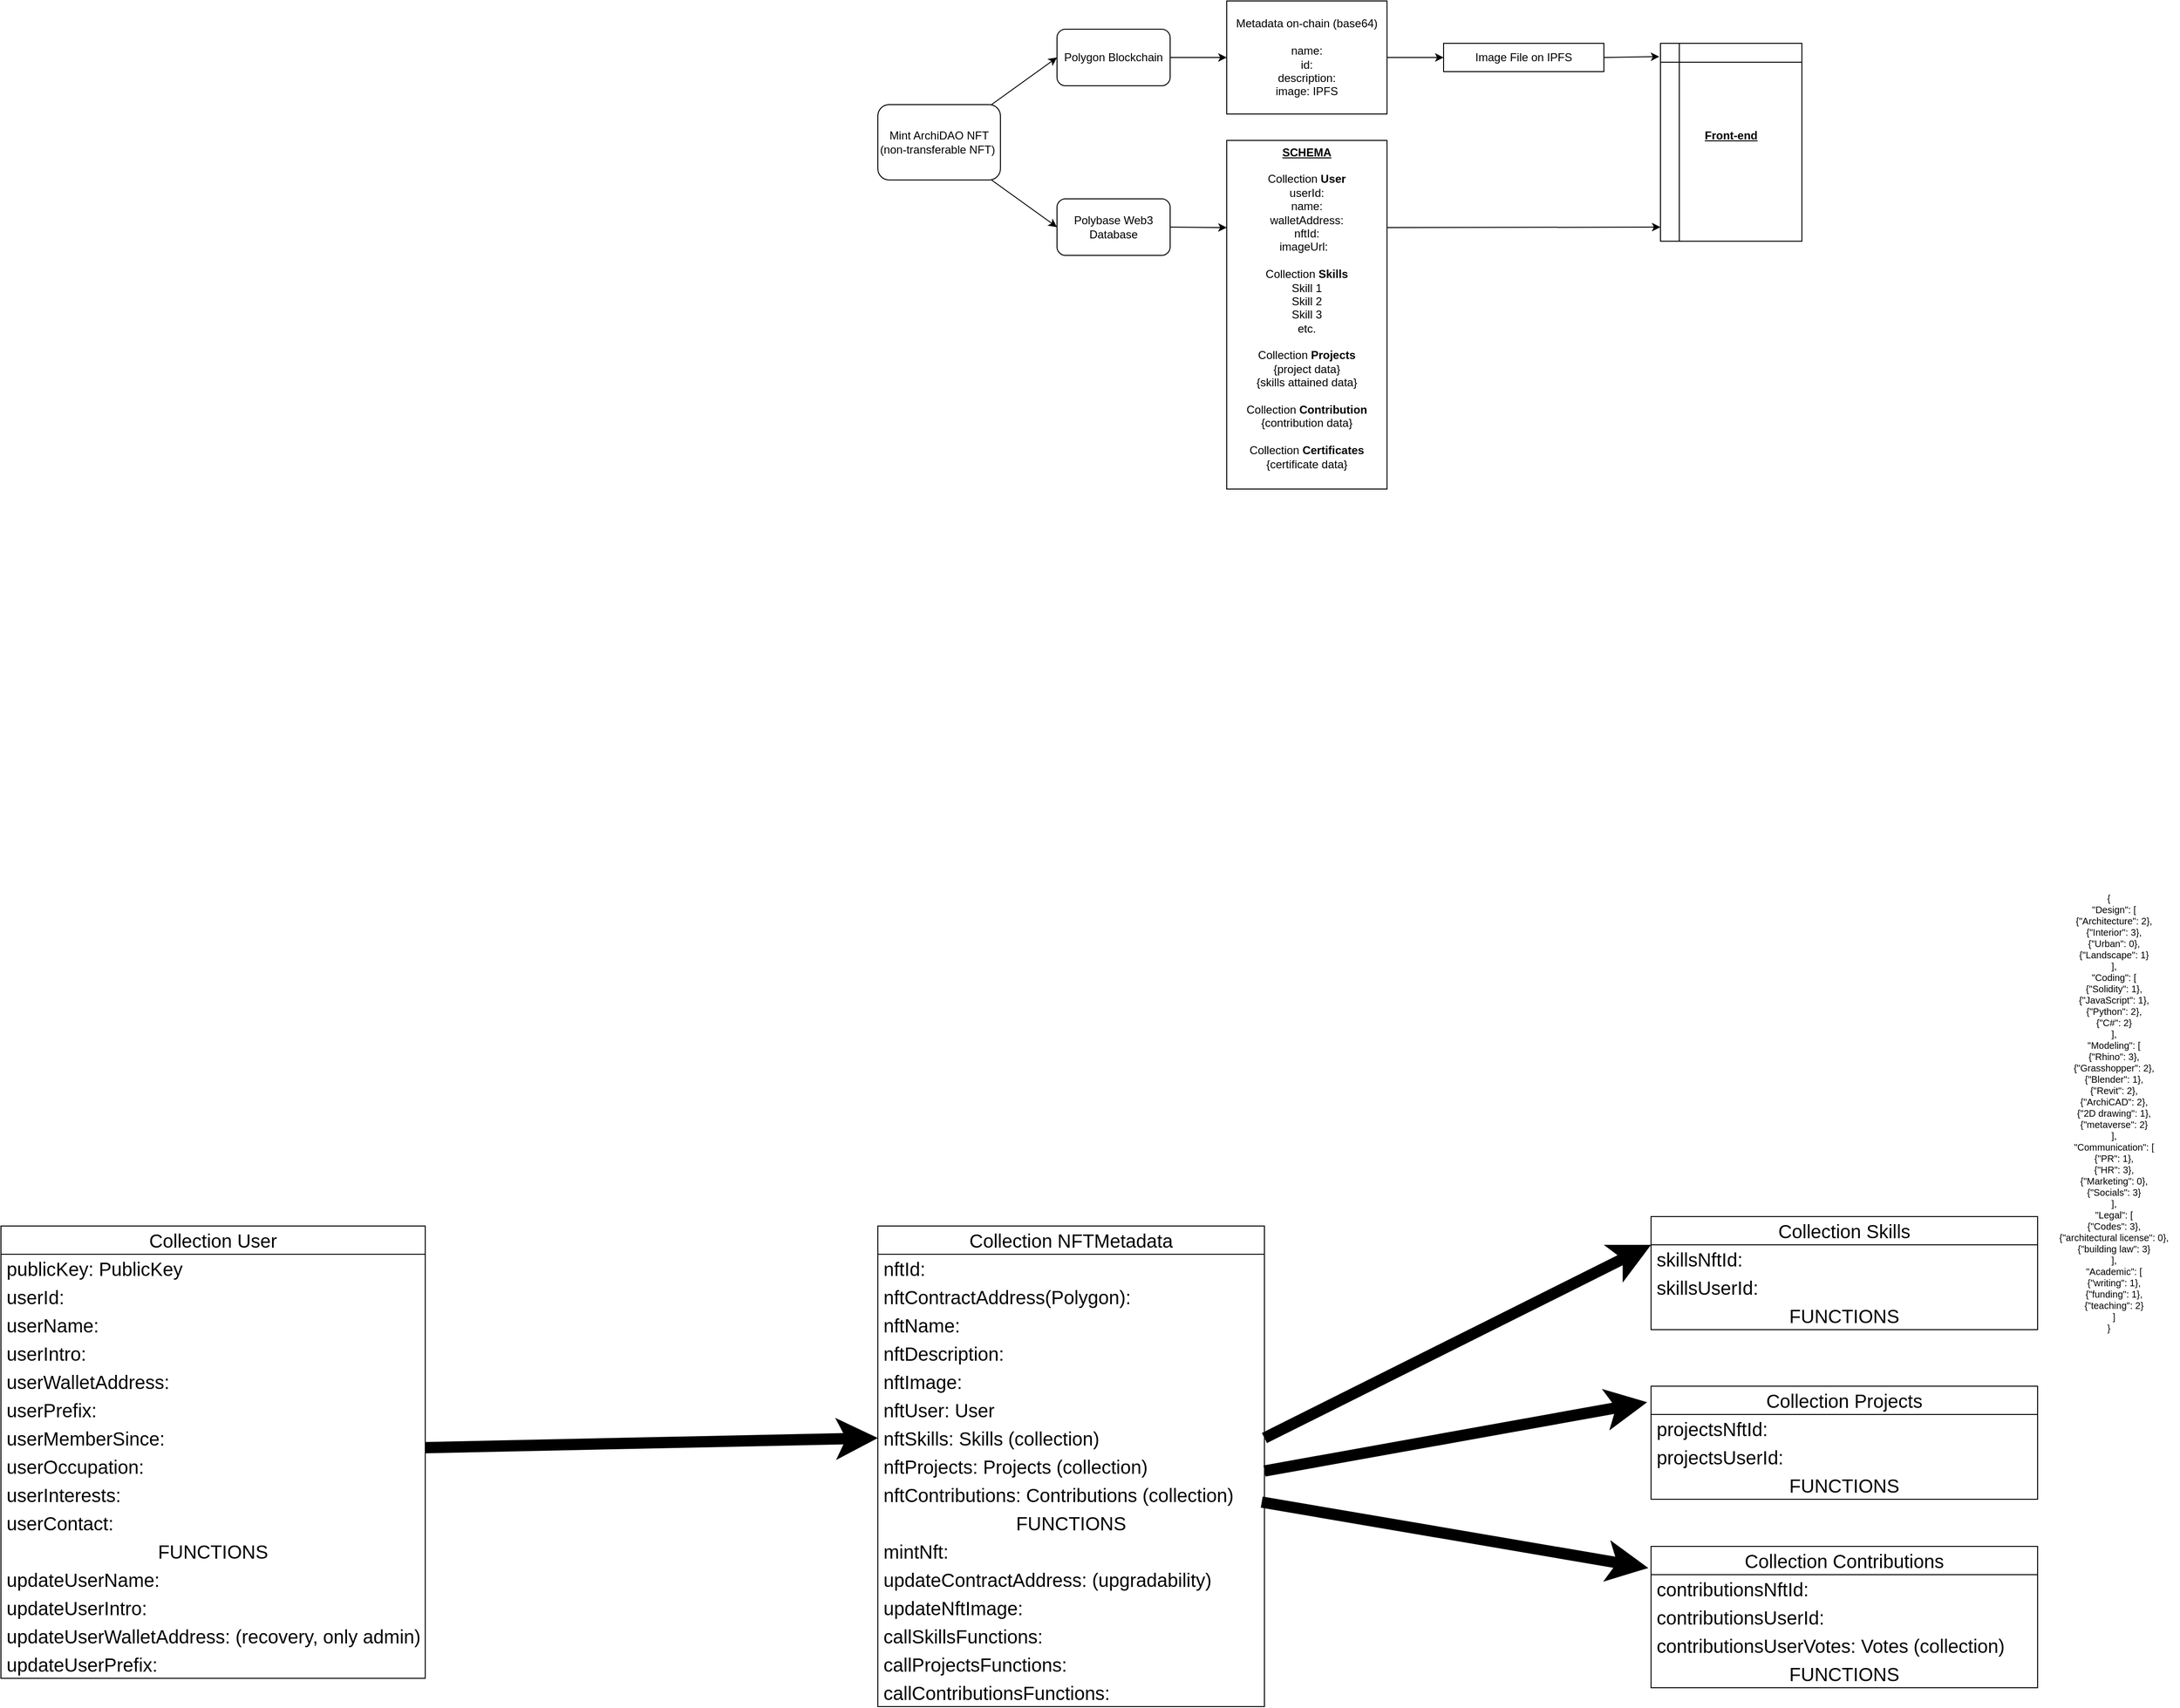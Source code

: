 <mxfile version="24.0.7" type="github">
  <diagram id="MCBt8lhGajD566oP9EIK" name="Page-1">
    <mxGraphModel dx="3115" dy="1193" grid="1" gridSize="10" guides="1" tooltips="1" connect="1" arrows="1" fold="1" page="1" pageScale="1" pageWidth="850" pageHeight="1100" math="0" shadow="0">
      <root>
        <mxCell id="0" />
        <mxCell id="1" parent="0" />
        <mxCell id="12" style="edgeStyle=none;html=1;entryX=0;entryY=0.5;entryDx=0;entryDy=0;" parent="1" source="3" target="4" edge="1">
          <mxGeometry relative="1" as="geometry" />
        </mxCell>
        <mxCell id="13" style="edgeStyle=none;html=1;entryX=0;entryY=0.5;entryDx=0;entryDy=0;" parent="1" source="3" target="5" edge="1">
          <mxGeometry relative="1" as="geometry" />
        </mxCell>
        <mxCell id="3" value="Mint ArchiDAO NFT (non-transferable NFT)&amp;nbsp;" style="rounded=1;whiteSpace=wrap;html=1;" parent="1" vertex="1">
          <mxGeometry x="370" y="480" width="130" height="80" as="geometry" />
        </mxCell>
        <mxCell id="8" style="edgeStyle=none;html=1;entryX=0;entryY=0.5;entryDx=0;entryDy=0;" parent="1" source="4" target="7" edge="1">
          <mxGeometry relative="1" as="geometry" />
        </mxCell>
        <mxCell id="4" value="Polygon Blockchain" style="rounded=1;whiteSpace=wrap;html=1;" parent="1" vertex="1">
          <mxGeometry x="560" y="400" width="120" height="60" as="geometry" />
        </mxCell>
        <mxCell id="5" value="Polybase Web3 Database" style="rounded=1;whiteSpace=wrap;html=1;" parent="1" vertex="1">
          <mxGeometry x="560" y="580" width="120" height="60" as="geometry" />
        </mxCell>
        <mxCell id="7" value="Metadata on-chain (base64)&lt;br&gt;&lt;br&gt;name:&lt;br&gt;id:&lt;br&gt;description:&lt;br&gt;image: IPFS&lt;br&gt;" style="whiteSpace=wrap;html=1;" parent="1" vertex="1">
          <mxGeometry x="740" y="370" width="170" height="120" as="geometry" />
        </mxCell>
        <mxCell id="9" value="Image File on IPFS" style="whiteSpace=wrap;html=1;" parent="1" vertex="1">
          <mxGeometry x="970" y="415" width="170" height="30" as="geometry" />
        </mxCell>
        <mxCell id="15" value="&lt;div style=&quot;&quot;&gt;&lt;span style=&quot;background-color: initial;&quot;&gt;&lt;b&gt;&lt;u&gt;SCHEMA&lt;/u&gt;&lt;/b&gt;&lt;br&gt;&lt;br&gt;Collection &lt;b&gt;User&lt;/b&gt;&lt;/span&gt;&lt;/div&gt;&lt;div style=&quot;&quot;&gt;userId:&lt;br&gt;name:&lt;br&gt;walletAddress:&lt;br&gt;nftId:&lt;br&gt;imageUrl:&amp;nbsp;&amp;nbsp;&lt;br&gt;&lt;br&gt;Collection &lt;b&gt;Skills&lt;/b&gt;&lt;br&gt;Skill 1&lt;br&gt;Skill 2&lt;br&gt;Skill 3&lt;br&gt;etc.&lt;/div&gt;&lt;div style=&quot;&quot;&gt;&lt;br&gt;&lt;/div&gt;&lt;div style=&quot;&quot;&gt;Collection&amp;nbsp;&lt;span style=&quot;background-color: initial;&quot;&gt;&lt;b&gt;Projects&lt;/b&gt;&lt;/span&gt;&lt;/div&gt;&lt;div style=&quot;&quot;&gt;{project data}&lt;br&gt;{skills attained data}&lt;br&gt;&lt;br&gt;Collection &lt;b&gt;Contribution&lt;/b&gt;&lt;/div&gt;&lt;div style=&quot;&quot;&gt;{contribution data}&lt;br&gt;&lt;br&gt;Collection &lt;b&gt;Certificates&lt;/b&gt;&lt;br&gt;{certificate data}&lt;/div&gt;&lt;div style=&quot;&quot;&gt;&lt;br&gt;&lt;/div&gt;" style="whiteSpace=wrap;html=1;align=center;" parent="1" vertex="1">
          <mxGeometry x="740" y="518" width="170" height="370" as="geometry" />
        </mxCell>
        <mxCell id="22" value="&lt;b&gt;&lt;u&gt;Front-end&lt;br&gt;&lt;/u&gt;&lt;/b&gt;&lt;br&gt;" style="shape=internalStorage;whiteSpace=wrap;html=1;backgroundOutline=1;" parent="1" vertex="1">
          <mxGeometry x="1200" y="415" width="150" height="210" as="geometry" />
        </mxCell>
        <mxCell id="88" style="edgeStyle=none;html=1;entryX=0;entryY=0.5;entryDx=0;entryDy=0;fontSize=21;strokeWidth=12;" parent="1" source="26" target="43" edge="1">
          <mxGeometry relative="1" as="geometry" />
        </mxCell>
        <mxCell id="26" value="Collection User" style="swimlane;fontStyle=0;childLayout=stackLayout;horizontal=1;startSize=30;horizontalStack=0;resizeParent=1;resizeParentMax=0;resizeLast=0;collapsible=1;marginBottom=0;whiteSpace=wrap;html=1;fontSize=20;" parent="1" vertex="1">
          <mxGeometry x="-560" y="1670" width="450" height="480" as="geometry" />
        </mxCell>
        <mxCell id="45" value="publicKey: PublicKey" style="text;strokeColor=none;fillColor=none;align=left;verticalAlign=middle;spacingLeft=4;spacingRight=4;overflow=hidden;points=[[0,0.5],[1,0.5]];portConstraint=eastwest;rotatable=0;whiteSpace=wrap;html=1;fontSize=20;" parent="26" vertex="1">
          <mxGeometry y="30" width="450" height="30" as="geometry" />
        </mxCell>
        <mxCell id="27" value="userId:" style="text;strokeColor=none;fillColor=none;align=left;verticalAlign=middle;spacingLeft=4;spacingRight=4;overflow=hidden;points=[[0,0.5],[1,0.5]];portConstraint=eastwest;rotatable=0;whiteSpace=wrap;html=1;fontSize=20;" parent="26" vertex="1">
          <mxGeometry y="60" width="450" height="30" as="geometry" />
        </mxCell>
        <mxCell id="28" value="userName:" style="text;strokeColor=none;fillColor=none;align=left;verticalAlign=middle;spacingLeft=4;spacingRight=4;overflow=hidden;points=[[0,0.5],[1,0.5]];portConstraint=eastwest;rotatable=0;whiteSpace=wrap;html=1;fontSize=20;" parent="26" vertex="1">
          <mxGeometry y="90" width="450" height="30" as="geometry" />
        </mxCell>
        <mxCell id="51" value="userIntro:" style="text;strokeColor=none;fillColor=none;align=left;verticalAlign=middle;spacingLeft=4;spacingRight=4;overflow=hidden;points=[[0,0.5],[1,0.5]];portConstraint=eastwest;rotatable=0;whiteSpace=wrap;html=1;fontSize=20;" parent="26" vertex="1">
          <mxGeometry y="120" width="450" height="30" as="geometry" />
        </mxCell>
        <mxCell id="29" value="userWalletAddress:" style="text;strokeColor=none;fillColor=none;align=left;verticalAlign=middle;spacingLeft=4;spacingRight=4;overflow=hidden;points=[[0,0.5],[1,0.5]];portConstraint=eastwest;rotatable=0;whiteSpace=wrap;html=1;fontSize=20;" parent="26" vertex="1">
          <mxGeometry y="150" width="450" height="30" as="geometry" />
        </mxCell>
        <mxCell id="81" value="userPrefix:" style="text;strokeColor=none;fillColor=none;align=left;verticalAlign=middle;spacingLeft=4;spacingRight=4;overflow=hidden;points=[[0,0.5],[1,0.5]];portConstraint=eastwest;rotatable=0;whiteSpace=wrap;html=1;fontSize=20;" parent="26" vertex="1">
          <mxGeometry y="180" width="450" height="30" as="geometry" />
        </mxCell>
        <mxCell id="30" value="userMemberSince:" style="text;strokeColor=none;fillColor=none;align=left;verticalAlign=middle;spacingLeft=4;spacingRight=4;overflow=hidden;points=[[0,0.5],[1,0.5]];portConstraint=eastwest;rotatable=0;whiteSpace=wrap;html=1;fontSize=20;" parent="26" vertex="1">
          <mxGeometry y="210" width="450" height="30" as="geometry" />
        </mxCell>
        <mxCell id="82" value="userOccupation:" style="text;strokeColor=none;fillColor=none;align=left;verticalAlign=middle;spacingLeft=4;spacingRight=4;overflow=hidden;points=[[0,0.5],[1,0.5]];portConstraint=eastwest;rotatable=0;whiteSpace=wrap;html=1;fontSize=20;" parent="26" vertex="1">
          <mxGeometry y="240" width="450" height="30" as="geometry" />
        </mxCell>
        <mxCell id="83" value="userInterests:" style="text;strokeColor=none;fillColor=none;align=left;verticalAlign=middle;spacingLeft=4;spacingRight=4;overflow=hidden;points=[[0,0.5],[1,0.5]];portConstraint=eastwest;rotatable=0;whiteSpace=wrap;html=1;fontSize=20;" parent="26" vertex="1">
          <mxGeometry y="270" width="450" height="30" as="geometry" />
        </mxCell>
        <mxCell id="86" value="userContact:" style="text;strokeColor=none;fillColor=none;align=left;verticalAlign=middle;spacingLeft=4;spacingRight=4;overflow=hidden;points=[[0,0.5],[1,0.5]];portConstraint=eastwest;rotatable=0;whiteSpace=wrap;html=1;fontSize=20;" parent="26" vertex="1">
          <mxGeometry y="300" width="450" height="30" as="geometry" />
        </mxCell>
        <mxCell id="47" value="FUNCTIONS" style="text;strokeColor=none;fillColor=none;align=center;verticalAlign=middle;spacingLeft=4;spacingRight=4;overflow=hidden;points=[[0,0.5],[1,0.5]];portConstraint=eastwest;rotatable=0;whiteSpace=wrap;html=1;fontSize=20;" parent="26" vertex="1">
          <mxGeometry y="330" width="450" height="30" as="geometry" />
        </mxCell>
        <mxCell id="48" value="updateUserName:" style="text;strokeColor=none;fillColor=none;align=left;verticalAlign=middle;spacingLeft=4;spacingRight=4;overflow=hidden;points=[[0,0.5],[1,0.5]];portConstraint=eastwest;rotatable=0;whiteSpace=wrap;html=1;fontSize=20;" parent="26" vertex="1">
          <mxGeometry y="360" width="450" height="30" as="geometry" />
        </mxCell>
        <mxCell id="52" value="updateUserIntro:" style="text;strokeColor=none;fillColor=none;align=left;verticalAlign=middle;spacingLeft=4;spacingRight=4;overflow=hidden;points=[[0,0.5],[1,0.5]];portConstraint=eastwest;rotatable=0;whiteSpace=wrap;html=1;fontSize=20;" parent="26" vertex="1">
          <mxGeometry y="390" width="450" height="30" as="geometry" />
        </mxCell>
        <mxCell id="49" value="updateUserWalletAddress: (recovery, only admin)" style="text;strokeColor=none;fillColor=none;align=left;verticalAlign=middle;spacingLeft=4;spacingRight=4;overflow=hidden;points=[[0,0.5],[1,0.5]];portConstraint=eastwest;rotatable=0;whiteSpace=wrap;html=1;fontSize=20;" parent="26" vertex="1">
          <mxGeometry y="420" width="450" height="30" as="geometry" />
        </mxCell>
        <mxCell id="50" value="updateUserPrefix:" style="text;strokeColor=none;fillColor=none;align=left;verticalAlign=middle;spacingLeft=4;spacingRight=4;overflow=hidden;points=[[0,0.5],[1,0.5]];portConstraint=eastwest;rotatable=0;whiteSpace=wrap;html=1;fontSize=20;" parent="26" vertex="1">
          <mxGeometry y="450" width="450" height="30" as="geometry" />
        </mxCell>
        <mxCell id="32" value="Collection NFTMetadata" style="swimlane;fontStyle=0;childLayout=stackLayout;horizontal=1;startSize=30;horizontalStack=0;resizeParent=1;resizeParentMax=0;resizeLast=0;collapsible=1;marginBottom=0;whiteSpace=wrap;html=1;fontSize=20;" parent="1" vertex="1">
          <mxGeometry x="370" y="1670" width="410" height="510" as="geometry" />
        </mxCell>
        <mxCell id="33" value="nftId:" style="text;strokeColor=none;fillColor=none;align=left;verticalAlign=middle;spacingLeft=4;spacingRight=4;overflow=hidden;points=[[0,0.5],[1,0.5]];portConstraint=eastwest;rotatable=0;whiteSpace=wrap;html=1;fontSize=20;" parent="32" vertex="1">
          <mxGeometry y="30" width="410" height="30" as="geometry" />
        </mxCell>
        <mxCell id="35" value="nftContractAddress(Polygon):" style="text;strokeColor=none;fillColor=none;align=left;verticalAlign=middle;spacingLeft=4;spacingRight=4;overflow=hidden;points=[[0,0.5],[1,0.5]];portConstraint=eastwest;rotatable=0;whiteSpace=wrap;html=1;fontSize=20;" parent="32" vertex="1">
          <mxGeometry y="60" width="410" height="30" as="geometry" />
        </mxCell>
        <mxCell id="34" value="nftName:" style="text;strokeColor=none;fillColor=none;align=left;verticalAlign=middle;spacingLeft=4;spacingRight=4;overflow=hidden;points=[[0,0.5],[1,0.5]];portConstraint=eastwest;rotatable=0;whiteSpace=wrap;html=1;fontSize=20;" parent="32" vertex="1">
          <mxGeometry y="90" width="410" height="30" as="geometry" />
        </mxCell>
        <mxCell id="36" value="nftDescription:" style="text;strokeColor=none;fillColor=none;align=left;verticalAlign=middle;spacingLeft=4;spacingRight=4;overflow=hidden;points=[[0,0.5],[1,0.5]];portConstraint=eastwest;rotatable=0;whiteSpace=wrap;html=1;fontSize=20;" parent="32" vertex="1">
          <mxGeometry y="120" width="410" height="30" as="geometry" />
        </mxCell>
        <mxCell id="37" value="nftImage:" style="text;strokeColor=none;fillColor=none;align=left;verticalAlign=middle;spacingLeft=4;spacingRight=4;overflow=hidden;points=[[0,0.5],[1,0.5]];portConstraint=eastwest;rotatable=0;whiteSpace=wrap;html=1;fontSize=20;" parent="32" vertex="1">
          <mxGeometry y="150" width="410" height="30" as="geometry" />
        </mxCell>
        <mxCell id="53" value="nftUser: User" style="text;strokeColor=none;fillColor=none;align=left;verticalAlign=middle;spacingLeft=4;spacingRight=4;overflow=hidden;points=[[0,0.5],[1,0.5]];portConstraint=eastwest;rotatable=0;whiteSpace=wrap;html=1;fontSize=20;" parent="32" vertex="1">
          <mxGeometry y="180" width="410" height="30" as="geometry" />
        </mxCell>
        <mxCell id="43" value="nftSkills: Skills (collection)" style="text;strokeColor=none;fillColor=none;align=left;verticalAlign=middle;spacingLeft=4;spacingRight=4;overflow=hidden;points=[[0,0.5],[1,0.5]];portConstraint=eastwest;rotatable=0;whiteSpace=wrap;html=1;fontSize=20;" parent="32" vertex="1">
          <mxGeometry y="210" width="410" height="30" as="geometry" />
        </mxCell>
        <mxCell id="44" value="nftProjects: Projects (collection)" style="text;strokeColor=none;fillColor=none;align=left;verticalAlign=middle;spacingLeft=4;spacingRight=4;overflow=hidden;points=[[0,0.5],[1,0.5]];portConstraint=eastwest;rotatable=0;whiteSpace=wrap;html=1;fontSize=20;" parent="32" vertex="1">
          <mxGeometry y="240" width="410" height="30" as="geometry" />
        </mxCell>
        <mxCell id="46" value="nftContributions: Contributions (collection)" style="text;strokeColor=none;fillColor=none;align=left;verticalAlign=middle;spacingLeft=4;spacingRight=4;overflow=hidden;points=[[0,0.5],[1,0.5]];portConstraint=eastwest;rotatable=0;whiteSpace=wrap;html=1;fontSize=20;" parent="32" vertex="1">
          <mxGeometry y="270" width="410" height="30" as="geometry" />
        </mxCell>
        <mxCell id="54" value="FUNCTIONS" style="text;strokeColor=none;fillColor=none;align=center;verticalAlign=middle;spacingLeft=4;spacingRight=4;overflow=hidden;points=[[0,0.5],[1,0.5]];portConstraint=eastwest;rotatable=0;whiteSpace=wrap;html=1;fontSize=20;" parent="32" vertex="1">
          <mxGeometry y="300" width="410" height="30" as="geometry" />
        </mxCell>
        <mxCell id="58" value="mintNft:" style="text;strokeColor=none;fillColor=none;align=left;verticalAlign=middle;spacingLeft=4;spacingRight=4;overflow=hidden;points=[[0,0.5],[1,0.5]];portConstraint=eastwest;rotatable=0;whiteSpace=wrap;html=1;fontSize=20;" parent="32" vertex="1">
          <mxGeometry y="330" width="410" height="30" as="geometry" />
        </mxCell>
        <mxCell id="55" value="updateContractAddress: (upgradability)" style="text;strokeColor=none;fillColor=none;align=left;verticalAlign=middle;spacingLeft=4;spacingRight=4;overflow=hidden;points=[[0,0.5],[1,0.5]];portConstraint=eastwest;rotatable=0;whiteSpace=wrap;html=1;fontSize=20;" parent="32" vertex="1">
          <mxGeometry y="360" width="410" height="30" as="geometry" />
        </mxCell>
        <mxCell id="56" value="updateNftImage:" style="text;strokeColor=none;fillColor=none;align=left;verticalAlign=middle;spacingLeft=4;spacingRight=4;overflow=hidden;points=[[0,0.5],[1,0.5]];portConstraint=eastwest;rotatable=0;whiteSpace=wrap;html=1;fontSize=20;" parent="32" vertex="1">
          <mxGeometry y="390" width="410" height="30" as="geometry" />
        </mxCell>
        <mxCell id="57" value="callSkillsFunctions:" style="text;strokeColor=none;fillColor=none;align=left;verticalAlign=middle;spacingLeft=4;spacingRight=4;overflow=hidden;points=[[0,0.5],[1,0.5]];portConstraint=eastwest;rotatable=0;whiteSpace=wrap;html=1;fontSize=20;" parent="32" vertex="1">
          <mxGeometry y="420" width="410" height="30" as="geometry" />
        </mxCell>
        <mxCell id="59" value="callProjectsFunctions:" style="text;strokeColor=none;fillColor=none;align=left;verticalAlign=middle;spacingLeft=4;spacingRight=4;overflow=hidden;points=[[0,0.5],[1,0.5]];portConstraint=eastwest;rotatable=0;whiteSpace=wrap;html=1;fontSize=20;" parent="32" vertex="1">
          <mxGeometry y="450" width="410" height="30" as="geometry" />
        </mxCell>
        <mxCell id="60" value="callContributionsFunctions:" style="text;strokeColor=none;fillColor=none;align=left;verticalAlign=middle;spacingLeft=4;spacingRight=4;overflow=hidden;points=[[0,0.5],[1,0.5]];portConstraint=eastwest;rotatable=0;whiteSpace=wrap;html=1;fontSize=20;" parent="32" vertex="1">
          <mxGeometry y="480" width="410" height="30" as="geometry" />
        </mxCell>
        <mxCell id="61" value="Collection Skills" style="swimlane;fontStyle=0;childLayout=stackLayout;horizontal=1;startSize=30;horizontalStack=0;resizeParent=1;resizeParentMax=0;resizeLast=0;collapsible=1;marginBottom=0;whiteSpace=wrap;html=1;fontSize=20;" parent="1" vertex="1">
          <mxGeometry x="1190" y="1660" width="410" height="120" as="geometry" />
        </mxCell>
        <mxCell id="62" value="skillsNftId:" style="text;strokeColor=none;fillColor=none;align=left;verticalAlign=middle;spacingLeft=4;spacingRight=4;overflow=hidden;points=[[0,0.5],[1,0.5]];portConstraint=eastwest;rotatable=0;whiteSpace=wrap;html=1;fontSize=20;" parent="61" vertex="1">
          <mxGeometry y="30" width="410" height="30" as="geometry" />
        </mxCell>
        <mxCell id="63" value="skillsUserId:" style="text;strokeColor=none;fillColor=none;align=left;verticalAlign=middle;spacingLeft=4;spacingRight=4;overflow=hidden;points=[[0,0.5],[1,0.5]];portConstraint=eastwest;rotatable=0;whiteSpace=wrap;html=1;fontSize=20;" parent="61" vertex="1">
          <mxGeometry y="60" width="410" height="30" as="geometry" />
        </mxCell>
        <mxCell id="68" value="FUNCTIONS" style="text;strokeColor=none;fillColor=none;align=center;verticalAlign=middle;spacingLeft=4;spacingRight=4;overflow=hidden;points=[[0,0.5],[1,0.5]];portConstraint=eastwest;rotatable=0;whiteSpace=wrap;html=1;fontSize=20;" parent="61" vertex="1">
          <mxGeometry y="90" width="410" height="30" as="geometry" />
        </mxCell>
        <mxCell id="73" value="Collection Projects" style="swimlane;fontStyle=0;childLayout=stackLayout;horizontal=1;startSize=30;horizontalStack=0;resizeParent=1;resizeParentMax=0;resizeLast=0;collapsible=1;marginBottom=0;whiteSpace=wrap;html=1;fontSize=20;" parent="1" vertex="1">
          <mxGeometry x="1190" y="1840" width="410" height="120" as="geometry" />
        </mxCell>
        <mxCell id="74" value="projectsNftId:" style="text;strokeColor=none;fillColor=none;align=left;verticalAlign=middle;spacingLeft=4;spacingRight=4;overflow=hidden;points=[[0,0.5],[1,0.5]];portConstraint=eastwest;rotatable=0;whiteSpace=wrap;html=1;fontSize=20;" parent="73" vertex="1">
          <mxGeometry y="30" width="410" height="30" as="geometry" />
        </mxCell>
        <mxCell id="75" value="projectsUserId:" style="text;strokeColor=none;fillColor=none;align=left;verticalAlign=middle;spacingLeft=4;spacingRight=4;overflow=hidden;points=[[0,0.5],[1,0.5]];portConstraint=eastwest;rotatable=0;whiteSpace=wrap;html=1;fontSize=20;" parent="73" vertex="1">
          <mxGeometry y="60" width="410" height="30" as="geometry" />
        </mxCell>
        <mxCell id="76" value="FUNCTIONS" style="text;strokeColor=none;fillColor=none;align=center;verticalAlign=middle;spacingLeft=4;spacingRight=4;overflow=hidden;points=[[0,0.5],[1,0.5]];portConstraint=eastwest;rotatable=0;whiteSpace=wrap;html=1;fontSize=20;" parent="73" vertex="1">
          <mxGeometry y="90" width="410" height="30" as="geometry" />
        </mxCell>
        <mxCell id="77" value="Collection Contributions" style="swimlane;fontStyle=0;childLayout=stackLayout;horizontal=1;startSize=30;horizontalStack=0;resizeParent=1;resizeParentMax=0;resizeLast=0;collapsible=1;marginBottom=0;whiteSpace=wrap;html=1;fontSize=20;" parent="1" vertex="1">
          <mxGeometry x="1190" y="2010" width="410" height="150" as="geometry" />
        </mxCell>
        <mxCell id="78" value="contributionsNftId:" style="text;strokeColor=none;fillColor=none;align=left;verticalAlign=middle;spacingLeft=4;spacingRight=4;overflow=hidden;points=[[0,0.5],[1,0.5]];portConstraint=eastwest;rotatable=0;whiteSpace=wrap;html=1;fontSize=20;" parent="77" vertex="1">
          <mxGeometry y="30" width="410" height="30" as="geometry" />
        </mxCell>
        <mxCell id="79" value="contributionsUserId:" style="text;strokeColor=none;fillColor=none;align=left;verticalAlign=middle;spacingLeft=4;spacingRight=4;overflow=hidden;points=[[0,0.5],[1,0.5]];portConstraint=eastwest;rotatable=0;whiteSpace=wrap;html=1;fontSize=20;" parent="77" vertex="1">
          <mxGeometry y="60" width="410" height="30" as="geometry" />
        </mxCell>
        <mxCell id="85" value="contributionsUserVotes: Votes (collection)" style="text;strokeColor=none;fillColor=none;align=left;verticalAlign=middle;spacingLeft=4;spacingRight=4;overflow=hidden;points=[[0,0.5],[1,0.5]];portConstraint=eastwest;rotatable=0;whiteSpace=wrap;html=1;fontSize=20;" parent="77" vertex="1">
          <mxGeometry y="90" width="410" height="30" as="geometry" />
        </mxCell>
        <mxCell id="80" value="FUNCTIONS" style="text;strokeColor=none;fillColor=none;align=center;verticalAlign=middle;spacingLeft=4;spacingRight=4;overflow=hidden;points=[[0,0.5],[1,0.5]];portConstraint=eastwest;rotatable=0;whiteSpace=wrap;html=1;fontSize=20;" parent="77" vertex="1">
          <mxGeometry y="120" width="410" height="30" as="geometry" />
        </mxCell>
        <mxCell id="84" value="&lt;div style=&quot;font-size: 10px;&quot;&gt;&lt;font style=&quot;font-size: 10px;&quot;&gt;{&lt;/font&gt;&lt;/div&gt;&lt;div style=&quot;font-size: 10px;&quot;&gt;&lt;font style=&quot;font-size: 10px;&quot;&gt;&amp;nbsp; &amp;nbsp; &lt;/font&gt;&lt;font style=&quot;font-size: 10px;&quot;&gt;&quot;Design&quot;: [&lt;/font&gt;&lt;/div&gt;&lt;div style=&quot;font-size: 10px;&quot;&gt;&lt;font style=&quot;font-size: 10px;&quot;&gt;&amp;nbsp; &amp;nbsp; {&quot;Architecture&quot;: 2},&lt;/font&gt;&lt;/div&gt;&lt;div style=&quot;font-size: 10px;&quot;&gt;&lt;font style=&quot;font-size: 10px;&quot;&gt;&amp;nbsp; &amp;nbsp; {&quot;Interior&quot;: 3},&lt;/font&gt;&lt;/div&gt;&lt;div style=&quot;font-size: 10px;&quot;&gt;&lt;font style=&quot;font-size: 10px;&quot;&gt;&amp;nbsp; &amp;nbsp; {&quot;Urban&quot;: 0},&lt;/font&gt;&lt;/div&gt;&lt;div style=&quot;font-size: 10px;&quot;&gt;&lt;font style=&quot;font-size: 10px;&quot;&gt;&amp;nbsp; &amp;nbsp; {&quot;Landscape&quot;: 1}&lt;/font&gt;&lt;/div&gt;&lt;div style=&quot;font-size: 10px;&quot;&gt;&lt;font style=&quot;font-size: 10px;&quot;&gt;&amp;nbsp; &amp;nbsp; ],&lt;/font&gt;&lt;/div&gt;&lt;div style=&quot;font-size: 10px;&quot;&gt;&lt;font style=&quot;font-size: 10px;&quot;&gt;&amp;nbsp; &amp;nbsp; &quot;Coding&quot;: [&lt;/font&gt;&lt;/div&gt;&lt;div style=&quot;font-size: 10px;&quot;&gt;&lt;font style=&quot;font-size: 10px;&quot;&gt;&amp;nbsp; &amp;nbsp; {&quot;Solidity&quot;: 1},&lt;/font&gt;&lt;/div&gt;&lt;div style=&quot;font-size: 10px;&quot;&gt;&lt;font style=&quot;font-size: 10px;&quot;&gt;&amp;nbsp; &amp;nbsp; {&quot;JavaScript&quot;: 1},&lt;/font&gt;&lt;/div&gt;&lt;div style=&quot;font-size: 10px;&quot;&gt;&lt;font style=&quot;font-size: 10px;&quot;&gt;&amp;nbsp; &amp;nbsp; {&quot;Python&quot;: 2},&lt;/font&gt;&lt;/div&gt;&lt;div style=&quot;font-size: 10px;&quot;&gt;&lt;font style=&quot;font-size: 10px;&quot;&gt;&amp;nbsp; &amp;nbsp; {&quot;C#&quot;: 2}&lt;/font&gt;&lt;/div&gt;&lt;div style=&quot;font-size: 10px;&quot;&gt;&lt;font style=&quot;font-size: 10px;&quot;&gt;&amp;nbsp; &amp;nbsp; ],&lt;/font&gt;&lt;/div&gt;&lt;div style=&quot;font-size: 10px;&quot;&gt;&lt;font style=&quot;font-size: 10px;&quot;&gt;&amp;nbsp; &amp;nbsp; &quot;Modeling&quot;: [&lt;/font&gt;&lt;/div&gt;&lt;div style=&quot;font-size: 10px;&quot;&gt;&lt;font style=&quot;font-size: 10px;&quot;&gt;&amp;nbsp; &amp;nbsp; {&quot;Rhino&quot;: 3},&lt;/font&gt;&lt;/div&gt;&lt;div style=&quot;font-size: 10px;&quot;&gt;&lt;font style=&quot;font-size: 10px;&quot;&gt;&amp;nbsp; &amp;nbsp; {&quot;Grasshopper&quot;: 2},&lt;/font&gt;&lt;/div&gt;&lt;div style=&quot;font-size: 10px;&quot;&gt;&lt;font style=&quot;font-size: 10px;&quot;&gt;&amp;nbsp; &amp;nbsp; {&quot;Blender&quot;: 1},&lt;/font&gt;&lt;/div&gt;&lt;div style=&quot;font-size: 10px;&quot;&gt;&lt;font style=&quot;font-size: 10px;&quot;&gt;&amp;nbsp; &amp;nbsp; {&quot;Revit&quot;: 2},&lt;/font&gt;&lt;/div&gt;&lt;div style=&quot;font-size: 10px;&quot;&gt;&lt;font style=&quot;font-size: 10px;&quot;&gt;&amp;nbsp; &amp;nbsp; {&quot;ArchiCAD&quot;: 2},&lt;/font&gt;&lt;/div&gt;&lt;div style=&quot;font-size: 10px;&quot;&gt;&lt;font style=&quot;font-size: 10px;&quot;&gt;&amp;nbsp; &amp;nbsp; {&quot;2D draw&lt;/font&gt;&lt;font style=&quot;font-size: 10px;&quot;&gt;ing&quot;: 1},&lt;/font&gt;&lt;/div&gt;&lt;div style=&quot;font-size: 10px;&quot;&gt;&lt;font style=&quot;font-size: 10px;&quot;&gt;&amp;nbsp; &amp;nbsp; {&quot;metaverse&quot;: 2}&lt;/font&gt;&lt;/div&gt;&lt;div style=&quot;font-size: 10px;&quot;&gt;&lt;font style=&quot;font-size: 10px;&quot;&gt;&amp;nbsp; &amp;nbsp; ],&lt;/font&gt;&lt;/div&gt;&lt;div style=&quot;font-size: 10px;&quot;&gt;&lt;font style=&quot;font-size: 10px;&quot;&gt;&amp;nbsp; &amp;nbsp; &quot;Communication&quot;: [&lt;/font&gt;&lt;/div&gt;&lt;div style=&quot;font-size: 10px;&quot;&gt;&lt;font style=&quot;font-size: 10px;&quot;&gt;&amp;nbsp; &amp;nbsp; {&quot;PR&quot;: 1},&lt;/font&gt;&lt;/div&gt;&lt;div style=&quot;font-size: 10px;&quot;&gt;&lt;font style=&quot;font-size: 10px;&quot;&gt;&amp;nbsp; &amp;nbsp; {&quot;HR&quot;: 3},&lt;/font&gt;&lt;/div&gt;&lt;div style=&quot;font-size: 10px;&quot;&gt;&lt;font style=&quot;font-size: 10px;&quot;&gt;&amp;nbsp; &amp;nbsp; {&quot;Marketing&quot;: 0},&lt;/font&gt;&lt;/div&gt;&lt;div style=&quot;font-size: 10px;&quot;&gt;&lt;font style=&quot;font-size: 10px;&quot;&gt;&amp;nbsp; &amp;nbsp; {&quot;Socials&quot;: 3}&lt;/font&gt;&lt;/div&gt;&lt;div style=&quot;font-size: 10px;&quot;&gt;&lt;font style=&quot;font-size: 10px;&quot;&gt;&amp;nbsp; &amp;nbsp; ],&lt;/font&gt;&lt;/div&gt;&lt;div style=&quot;font-size: 10px;&quot;&gt;&lt;font style=&quot;font-size: 10px;&quot;&gt;&amp;nbsp; &amp;nbsp; &quot;Legal&quot;: [&lt;/font&gt;&lt;/div&gt;&lt;div style=&quot;font-size: 10px;&quot;&gt;&lt;font style=&quot;font-size: 10px;&quot;&gt;&amp;nbsp; &amp;nbsp; {&quot;Codes&quot;: 3},&lt;/font&gt;&lt;/div&gt;&lt;div style=&quot;font-size: 10px;&quot;&gt;&lt;font style=&quot;font-size: 10px;&quot;&gt;&amp;nbsp; &amp;nbsp; {&quot;architectural license&quot;: 0},&lt;/font&gt;&lt;/div&gt;&lt;div style=&quot;font-size: 10px;&quot;&gt;&lt;font style=&quot;font-size: 10px;&quot;&gt;&amp;nbsp; &amp;nbsp; {&quot;building law&quot;: 3}&lt;/font&gt;&lt;/div&gt;&lt;div style=&quot;font-size: 10px;&quot;&gt;&lt;font style=&quot;font-size: 10px;&quot;&gt;&amp;nbsp; &amp;nbsp; ],&lt;/font&gt;&lt;/div&gt;&lt;div style=&quot;font-size: 10px;&quot;&gt;&lt;font style=&quot;font-size: 10px;&quot;&gt;&amp;nbsp; &amp;nbsp; &quot;Academic&quot;: [&lt;/font&gt;&lt;/div&gt;&lt;div style=&quot;font-size: 10px;&quot;&gt;&lt;font style=&quot;font-size: 10px;&quot;&gt;&amp;nbsp; &amp;nbsp; {&quot;writing&quot;: 1},&lt;/font&gt;&lt;/div&gt;&lt;div style=&quot;font-size: 10px;&quot;&gt;&lt;font style=&quot;font-size: 10px;&quot;&gt;&amp;nbsp; &amp;nbsp; {&quot;funding&quot;: 1},&lt;/font&gt;&lt;/div&gt;&lt;div style=&quot;font-size: 10px;&quot;&gt;&lt;font style=&quot;font-size: 10px;&quot;&gt;&amp;nbsp; &amp;nbsp; {&quot;teaching&quot;: 2}&lt;/font&gt;&lt;/div&gt;&lt;div style=&quot;font-size: 10px;&quot;&gt;&lt;font style=&quot;font-size: 10px;&quot;&gt;&amp;nbsp; &amp;nbsp; ]&lt;/font&gt;&lt;/div&gt;&lt;div style=&quot;font-size: 10px;&quot;&gt;&lt;font style=&quot;font-size: 10px;&quot;&gt;}&lt;/font&gt;&lt;/div&gt;" style="text;html=1;align=center;verticalAlign=middle;resizable=0;points=[];autosize=1;strokeColor=none;fillColor=none;fontSize=10;" parent="1" vertex="1">
          <mxGeometry x="1600" y="1310" width="150" height="480" as="geometry" />
        </mxCell>
        <mxCell id="92" style="edgeStyle=none;html=1;entryX=0;entryY=0.25;entryDx=0;entryDy=0;strokeWidth=12;fontSize=21;exitX=1;exitY=0.5;exitDx=0;exitDy=0;" parent="1" source="43" target="61" edge="1">
          <mxGeometry relative="1" as="geometry" />
        </mxCell>
        <mxCell id="93" style="edgeStyle=none;html=1;entryX=-0.01;entryY=0.142;entryDx=0;entryDy=0;entryPerimeter=0;strokeWidth=12;fontSize=21;" parent="1" target="73" edge="1">
          <mxGeometry relative="1" as="geometry">
            <mxPoint x="780" y="1930" as="sourcePoint" />
          </mxGeometry>
        </mxCell>
        <mxCell id="94" style="edgeStyle=none;html=1;entryX=-0.007;entryY=0.153;entryDx=0;entryDy=0;entryPerimeter=0;strokeWidth=12;fontSize=21;exitX=0.993;exitY=-0.233;exitDx=0;exitDy=0;exitPerimeter=0;" parent="1" source="54" target="77" edge="1">
          <mxGeometry relative="1" as="geometry" />
        </mxCell>
        <mxCell id="jDQZaF81GO3QBLC9hdnl-94" value="" style="endArrow=classic;html=1;rounded=0;exitX=1;exitY=0.5;exitDx=0;exitDy=0;entryX=0;entryY=0.25;entryDx=0;entryDy=0;" edge="1" parent="1" source="5" target="15">
          <mxGeometry width="50" height="50" relative="1" as="geometry">
            <mxPoint x="800" y="650" as="sourcePoint" />
            <mxPoint x="850" y="600" as="targetPoint" />
          </mxGeometry>
        </mxCell>
        <mxCell id="jDQZaF81GO3QBLC9hdnl-95" value="" style="endArrow=classic;html=1;rounded=0;exitX=1;exitY=0.5;exitDx=0;exitDy=0;" edge="1" parent="1" source="7" target="9">
          <mxGeometry width="50" height="50" relative="1" as="geometry">
            <mxPoint x="1180" y="660" as="sourcePoint" />
            <mxPoint x="1230" y="610" as="targetPoint" />
          </mxGeometry>
        </mxCell>
        <mxCell id="jDQZaF81GO3QBLC9hdnl-96" value="" style="endArrow=classic;html=1;rounded=0;exitX=1;exitY=0.25;exitDx=0;exitDy=0;" edge="1" parent="1" source="15">
          <mxGeometry width="50" height="50" relative="1" as="geometry">
            <mxPoint x="1180" y="660" as="sourcePoint" />
            <mxPoint x="1200" y="610" as="targetPoint" />
          </mxGeometry>
        </mxCell>
        <mxCell id="jDQZaF81GO3QBLC9hdnl-97" value="" style="endArrow=classic;html=1;rounded=0;exitX=1;exitY=0.5;exitDx=0;exitDy=0;entryX=-0.008;entryY=0.067;entryDx=0;entryDy=0;entryPerimeter=0;" edge="1" parent="1" source="9" target="22">
          <mxGeometry width="50" height="50" relative="1" as="geometry">
            <mxPoint x="1180" y="660" as="sourcePoint" />
            <mxPoint x="1230" y="610" as="targetPoint" />
          </mxGeometry>
        </mxCell>
      </root>
    </mxGraphModel>
  </diagram>
</mxfile>

